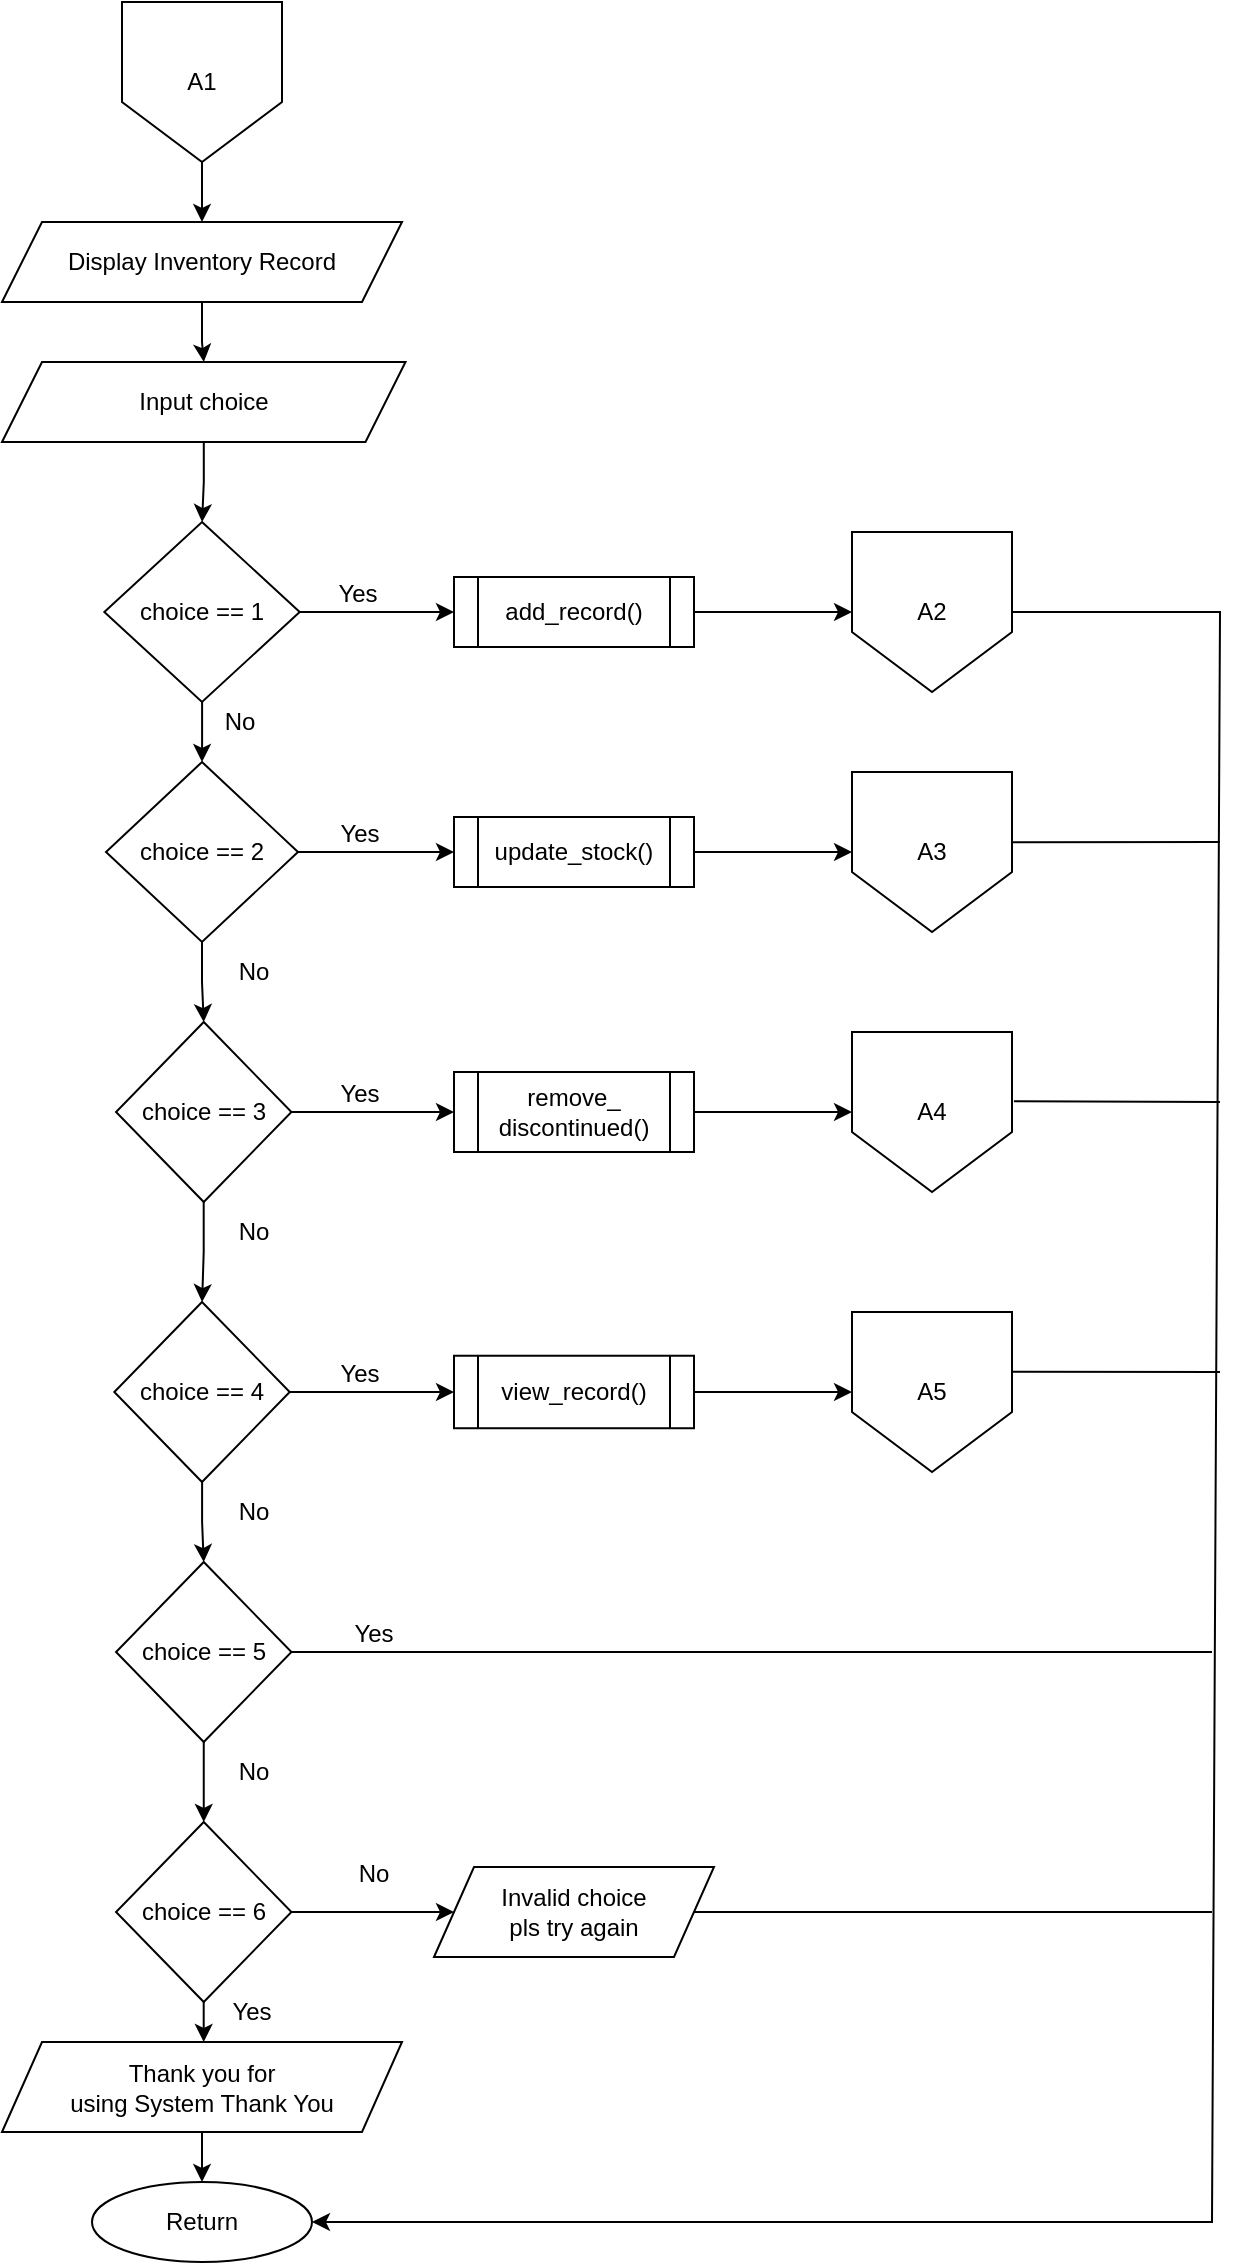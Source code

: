 <mxfile version="26.0.16">
  <diagram name="Page-1" id="ePpPu-dHSNhZjxOqLl06">
    <mxGraphModel dx="895" dy="1154" grid="1" gridSize="10" guides="1" tooltips="1" connect="1" arrows="1" fold="1" page="1" pageScale="1" pageWidth="827" pageHeight="1169" math="0" shadow="0">
      <root>
        <mxCell id="0" />
        <mxCell id="1" parent="0" />
        <mxCell id="IQKo63NXIHQgOwDerFXy-3" value="" style="edgeStyle=orthogonalEdgeStyle;rounded=0;orthogonalLoop=1;jettySize=auto;html=1;" parent="1" source="IQKo63NXIHQgOwDerFXy-1" target="IQKo63NXIHQgOwDerFXy-2" edge="1">
          <mxGeometry relative="1" as="geometry" />
        </mxCell>
        <mxCell id="IQKo63NXIHQgOwDerFXy-1" value="A1" style="shape=offPageConnector;whiteSpace=wrap;html=1;" parent="1" vertex="1">
          <mxGeometry x="190" y="20" width="80" height="80" as="geometry" />
        </mxCell>
        <mxCell id="IQKo63NXIHQgOwDerFXy-5" value="" style="edgeStyle=orthogonalEdgeStyle;rounded=0;orthogonalLoop=1;jettySize=auto;html=1;" parent="1" source="IQKo63NXIHQgOwDerFXy-2" target="IQKo63NXIHQgOwDerFXy-4" edge="1">
          <mxGeometry relative="1" as="geometry" />
        </mxCell>
        <mxCell id="IQKo63NXIHQgOwDerFXy-2" value="Display Inventory Record" style="shape=parallelogram;perimeter=parallelogramPerimeter;whiteSpace=wrap;html=1;fixedSize=1;" parent="1" vertex="1">
          <mxGeometry x="130" y="130" width="200" height="40" as="geometry" />
        </mxCell>
        <mxCell id="IQKo63NXIHQgOwDerFXy-8" value="" style="edgeStyle=orthogonalEdgeStyle;rounded=0;orthogonalLoop=1;jettySize=auto;html=1;" parent="1" source="IQKo63NXIHQgOwDerFXy-4" target="IQKo63NXIHQgOwDerFXy-7" edge="1">
          <mxGeometry relative="1" as="geometry" />
        </mxCell>
        <mxCell id="IQKo63NXIHQgOwDerFXy-4" value="Input choice" style="shape=parallelogram;perimeter=parallelogramPerimeter;whiteSpace=wrap;html=1;fixedSize=1;" parent="1" vertex="1">
          <mxGeometry x="130" y="200" width="201.75" height="40" as="geometry" />
        </mxCell>
        <mxCell id="IQKo63NXIHQgOwDerFXy-10" value="" style="edgeStyle=orthogonalEdgeStyle;rounded=0;orthogonalLoop=1;jettySize=auto;html=1;" parent="1" source="IQKo63NXIHQgOwDerFXy-7" target="IQKo63NXIHQgOwDerFXy-9" edge="1">
          <mxGeometry relative="1" as="geometry" />
        </mxCell>
        <mxCell id="IQKo63NXIHQgOwDerFXy-26" value="" style="edgeStyle=orthogonalEdgeStyle;rounded=0;orthogonalLoop=1;jettySize=auto;html=1;entryX=0;entryY=0.5;entryDx=0;entryDy=0;" parent="1" source="IQKo63NXIHQgOwDerFXy-7" target="IQKo63NXIHQgOwDerFXy-27" edge="1">
          <mxGeometry relative="1" as="geometry">
            <mxPoint x="357.695" y="325.0" as="targetPoint" />
          </mxGeometry>
        </mxCell>
        <mxCell id="IQKo63NXIHQgOwDerFXy-7" value="choice == 1" style="rhombus;whiteSpace=wrap;html=1;" parent="1" vertex="1">
          <mxGeometry x="181.16" y="280" width="97.69" height="90" as="geometry" />
        </mxCell>
        <mxCell id="IQKo63NXIHQgOwDerFXy-12" value="" style="edgeStyle=orthogonalEdgeStyle;rounded=0;orthogonalLoop=1;jettySize=auto;html=1;" parent="1" source="IQKo63NXIHQgOwDerFXy-9" target="IQKo63NXIHQgOwDerFXy-11" edge="1">
          <mxGeometry relative="1" as="geometry" />
        </mxCell>
        <mxCell id="IQKo63NXIHQgOwDerFXy-29" value="" style="edgeStyle=orthogonalEdgeStyle;rounded=0;orthogonalLoop=1;jettySize=auto;html=1;" parent="1" source="IQKo63NXIHQgOwDerFXy-9" target="IQKo63NXIHQgOwDerFXy-28" edge="1">
          <mxGeometry relative="1" as="geometry" />
        </mxCell>
        <mxCell id="IQKo63NXIHQgOwDerFXy-9" value="choice == 2" style="rhombus;whiteSpace=wrap;html=1;" parent="1" vertex="1">
          <mxGeometry x="182" y="400" width="96" height="90" as="geometry" />
        </mxCell>
        <mxCell id="IQKo63NXIHQgOwDerFXy-14" value="" style="edgeStyle=orthogonalEdgeStyle;rounded=0;orthogonalLoop=1;jettySize=auto;html=1;" parent="1" source="IQKo63NXIHQgOwDerFXy-11" target="IQKo63NXIHQgOwDerFXy-13" edge="1">
          <mxGeometry relative="1" as="geometry" />
        </mxCell>
        <mxCell id="IQKo63NXIHQgOwDerFXy-31" value="" style="edgeStyle=orthogonalEdgeStyle;rounded=0;orthogonalLoop=1;jettySize=auto;html=1;" parent="1" source="IQKo63NXIHQgOwDerFXy-11" target="IQKo63NXIHQgOwDerFXy-30" edge="1">
          <mxGeometry relative="1" as="geometry" />
        </mxCell>
        <mxCell id="IQKo63NXIHQgOwDerFXy-11" value="choice == 3" style="rhombus;whiteSpace=wrap;html=1;" parent="1" vertex="1">
          <mxGeometry x="187.03" y="530" width="87.69" height="90" as="geometry" />
        </mxCell>
        <mxCell id="IQKo63NXIHQgOwDerFXy-16" value="" style="edgeStyle=orthogonalEdgeStyle;rounded=0;orthogonalLoop=1;jettySize=auto;html=1;" parent="1" source="IQKo63NXIHQgOwDerFXy-13" target="IQKo63NXIHQgOwDerFXy-15" edge="1">
          <mxGeometry relative="1" as="geometry" />
        </mxCell>
        <mxCell id="IQKo63NXIHQgOwDerFXy-33" value="" style="edgeStyle=orthogonalEdgeStyle;rounded=0;orthogonalLoop=1;jettySize=auto;html=1;" parent="1" source="IQKo63NXIHQgOwDerFXy-13" target="IQKo63NXIHQgOwDerFXy-32" edge="1">
          <mxGeometry relative="1" as="geometry" />
        </mxCell>
        <mxCell id="IQKo63NXIHQgOwDerFXy-13" value="choice == 4" style="rhombus;whiteSpace=wrap;html=1;" parent="1" vertex="1">
          <mxGeometry x="186.16" y="670" width="87.69" height="90" as="geometry" />
        </mxCell>
        <mxCell id="IQKo63NXIHQgOwDerFXy-18" value="" style="edgeStyle=orthogonalEdgeStyle;rounded=0;orthogonalLoop=1;jettySize=auto;html=1;" parent="1" source="IQKo63NXIHQgOwDerFXy-15" target="IQKo63NXIHQgOwDerFXy-17" edge="1">
          <mxGeometry relative="1" as="geometry" />
        </mxCell>
        <mxCell id="IQKo63NXIHQgOwDerFXy-15" value="choice == 5" style="rhombus;whiteSpace=wrap;html=1;" parent="1" vertex="1">
          <mxGeometry x="187.03" y="800" width="87.69" height="90" as="geometry" />
        </mxCell>
        <mxCell id="IQKo63NXIHQgOwDerFXy-36" value="" style="edgeStyle=orthogonalEdgeStyle;rounded=0;orthogonalLoop=1;jettySize=auto;html=1;" parent="1" source="IQKo63NXIHQgOwDerFXy-17" target="IQKo63NXIHQgOwDerFXy-35" edge="1">
          <mxGeometry relative="1" as="geometry" />
        </mxCell>
        <mxCell id="Z7cSm4-CHYU7oi6Hj0iT-25" value="" style="edgeStyle=orthogonalEdgeStyle;rounded=0;orthogonalLoop=1;jettySize=auto;html=1;" edge="1" parent="1" source="IQKo63NXIHQgOwDerFXy-17" target="Z7cSm4-CHYU7oi6Hj0iT-22">
          <mxGeometry relative="1" as="geometry" />
        </mxCell>
        <mxCell id="IQKo63NXIHQgOwDerFXy-17" value="choice == 6" style="rhombus;whiteSpace=wrap;html=1;" parent="1" vertex="1">
          <mxGeometry x="187.03" y="930" width="87.69" height="90" as="geometry" />
        </mxCell>
        <mxCell id="IQKo63NXIHQgOwDerFXy-24" value="Return" style="ellipse;whiteSpace=wrap;html=1;" parent="1" vertex="1">
          <mxGeometry x="175" y="1110" width="110" height="40" as="geometry" />
        </mxCell>
        <mxCell id="Z7cSm4-CHYU7oi6Hj0iT-3" value="" style="edgeStyle=orthogonalEdgeStyle;rounded=0;orthogonalLoop=1;jettySize=auto;html=1;" edge="1" parent="1" source="IQKo63NXIHQgOwDerFXy-27" target="Z7cSm4-CHYU7oi6Hj0iT-1">
          <mxGeometry relative="1" as="geometry" />
        </mxCell>
        <mxCell id="IQKo63NXIHQgOwDerFXy-27" value="add_record()" style="shape=process;whiteSpace=wrap;html=1;backgroundOutline=1;" parent="1" vertex="1">
          <mxGeometry x="356" y="307.5" width="120" height="35" as="geometry" />
        </mxCell>
        <mxCell id="Z7cSm4-CHYU7oi6Hj0iT-7" value="" style="edgeStyle=orthogonalEdgeStyle;rounded=0;orthogonalLoop=1;jettySize=auto;html=1;" edge="1" parent="1" source="IQKo63NXIHQgOwDerFXy-28" target="Z7cSm4-CHYU7oi6Hj0iT-2">
          <mxGeometry relative="1" as="geometry" />
        </mxCell>
        <mxCell id="IQKo63NXIHQgOwDerFXy-28" value="update_stock()" style="shape=process;whiteSpace=wrap;html=1;backgroundOutline=1;" parent="1" vertex="1">
          <mxGeometry x="356" y="427.5" width="120" height="35" as="geometry" />
        </mxCell>
        <mxCell id="Z7cSm4-CHYU7oi6Hj0iT-5" value="" style="edgeStyle=orthogonalEdgeStyle;rounded=0;orthogonalLoop=1;jettySize=auto;html=1;" edge="1" parent="1" source="IQKo63NXIHQgOwDerFXy-30" target="Z7cSm4-CHYU7oi6Hj0iT-4">
          <mxGeometry relative="1" as="geometry" />
        </mxCell>
        <mxCell id="IQKo63NXIHQgOwDerFXy-30" value="remove_&lt;br&gt;discontinued()" style="shape=process;whiteSpace=wrap;html=1;backgroundOutline=1;" parent="1" vertex="1">
          <mxGeometry x="356" y="555" width="120" height="40" as="geometry" />
        </mxCell>
        <mxCell id="Z7cSm4-CHYU7oi6Hj0iT-9" value="" style="edgeStyle=orthogonalEdgeStyle;rounded=0;orthogonalLoop=1;jettySize=auto;html=1;" edge="1" parent="1" source="IQKo63NXIHQgOwDerFXy-32" target="Z7cSm4-CHYU7oi6Hj0iT-8">
          <mxGeometry relative="1" as="geometry" />
        </mxCell>
        <mxCell id="IQKo63NXIHQgOwDerFXy-32" value="view_record()" style="shape=process;whiteSpace=wrap;html=1;backgroundOutline=1;" parent="1" vertex="1">
          <mxGeometry x="356" y="696.87" width="120" height="36.25" as="geometry" />
        </mxCell>
        <mxCell id="IQKo63NXIHQgOwDerFXy-35" value="Invalid choice &lt;br&gt;pls try again" style="shape=parallelogram;perimeter=parallelogramPerimeter;whiteSpace=wrap;html=1;fixedSize=1;" parent="1" vertex="1">
          <mxGeometry x="346" y="952.5" width="140" height="45" as="geometry" />
        </mxCell>
        <mxCell id="IQKo63NXIHQgOwDerFXy-42" value="" style="endArrow=none;html=1;rounded=0;exitX=1;exitY=0.5;exitDx=0;exitDy=0;" parent="1" source="IQKo63NXIHQgOwDerFXy-15" edge="1">
          <mxGeometry width="50" height="50" relative="1" as="geometry">
            <mxPoint x="436" y="910" as="sourcePoint" />
            <mxPoint x="735" y="845" as="targetPoint" />
            <Array as="points" />
          </mxGeometry>
        </mxCell>
        <mxCell id="IQKo63NXIHQgOwDerFXy-43" value="" style="endArrow=none;html=1;rounded=0;exitX=1;exitY=0.5;exitDx=0;exitDy=0;" parent="1" source="IQKo63NXIHQgOwDerFXy-35" edge="1">
          <mxGeometry width="50" height="50" relative="1" as="geometry">
            <mxPoint x="456" y="930" as="sourcePoint" />
            <mxPoint x="735" y="975" as="targetPoint" />
          </mxGeometry>
        </mxCell>
        <mxCell id="Z7cSm4-CHYU7oi6Hj0iT-1" value="A2" style="shape=offPageConnector;whiteSpace=wrap;html=1;" vertex="1" parent="1">
          <mxGeometry x="555" y="285" width="80" height="80" as="geometry" />
        </mxCell>
        <mxCell id="Z7cSm4-CHYU7oi6Hj0iT-2" value="A3" style="shape=offPageConnector;whiteSpace=wrap;html=1;" vertex="1" parent="1">
          <mxGeometry x="555" y="405" width="80" height="80" as="geometry" />
        </mxCell>
        <mxCell id="Z7cSm4-CHYU7oi6Hj0iT-4" value="A4" style="shape=offPageConnector;whiteSpace=wrap;html=1;" vertex="1" parent="1">
          <mxGeometry x="555" y="535" width="80" height="80" as="geometry" />
        </mxCell>
        <mxCell id="Z7cSm4-CHYU7oi6Hj0iT-8" value="A5" style="shape=offPageConnector;whiteSpace=wrap;html=1;" vertex="1" parent="1">
          <mxGeometry x="555" y="674.99" width="80" height="80" as="geometry" />
        </mxCell>
        <mxCell id="Z7cSm4-CHYU7oi6Hj0iT-11" value="" style="endArrow=classic;html=1;rounded=0;exitX=1;exitY=0.5;exitDx=0;exitDy=0;entryX=1;entryY=0.5;entryDx=0;entryDy=0;" edge="1" parent="1" source="Z7cSm4-CHYU7oi6Hj0iT-1" target="IQKo63NXIHQgOwDerFXy-24">
          <mxGeometry width="50" height="50" relative="1" as="geometry">
            <mxPoint x="555" y="390" as="sourcePoint" />
            <mxPoint x="605" y="340" as="targetPoint" />
            <Array as="points">
              <mxPoint x="739" y="325" />
              <mxPoint x="735" y="1130" />
            </Array>
          </mxGeometry>
        </mxCell>
        <mxCell id="Z7cSm4-CHYU7oi6Hj0iT-12" value="" style="endArrow=none;html=1;rounded=0;exitX=0.996;exitY=0.439;exitDx=0;exitDy=0;exitPerimeter=0;" edge="1" parent="1" source="Z7cSm4-CHYU7oi6Hj0iT-2">
          <mxGeometry width="50" height="50" relative="1" as="geometry">
            <mxPoint x="635" y="480" as="sourcePoint" />
            <mxPoint x="739" y="440" as="targetPoint" />
          </mxGeometry>
        </mxCell>
        <mxCell id="Z7cSm4-CHYU7oi6Hj0iT-13" value="" style="endArrow=none;html=1;rounded=0;exitX=1.012;exitY=0.433;exitDx=0;exitDy=0;exitPerimeter=0;" edge="1" parent="1" source="Z7cSm4-CHYU7oi6Hj0iT-4">
          <mxGeometry width="50" height="50" relative="1" as="geometry">
            <mxPoint x="685" y="670" as="sourcePoint" />
            <mxPoint x="739" y="570" as="targetPoint" />
          </mxGeometry>
        </mxCell>
        <mxCell id="Z7cSm4-CHYU7oi6Hj0iT-14" value="" style="endArrow=none;html=1;rounded=0;exitX=1;exitY=0.374;exitDx=0;exitDy=0;exitPerimeter=0;" edge="1" parent="1" source="Z7cSm4-CHYU7oi6Hj0iT-8">
          <mxGeometry width="50" height="50" relative="1" as="geometry">
            <mxPoint x="685" y="770" as="sourcePoint" />
            <mxPoint x="739" y="705" as="targetPoint" />
          </mxGeometry>
        </mxCell>
        <mxCell id="Z7cSm4-CHYU7oi6Hj0iT-15" value="Yes" style="text;html=1;align=center;verticalAlign=middle;whiteSpace=wrap;rounded=0;" vertex="1" parent="1">
          <mxGeometry x="278" y="301" width="60" height="30" as="geometry" />
        </mxCell>
        <mxCell id="Z7cSm4-CHYU7oi6Hj0iT-16" value="Yes" style="text;html=1;align=center;verticalAlign=middle;whiteSpace=wrap;rounded=0;" vertex="1" parent="1">
          <mxGeometry x="278.85" y="421" width="60" height="30" as="geometry" />
        </mxCell>
        <mxCell id="Z7cSm4-CHYU7oi6Hj0iT-17" value="Yes" style="text;html=1;align=center;verticalAlign=middle;whiteSpace=wrap;rounded=0;" vertex="1" parent="1">
          <mxGeometry x="278.85" y="551" width="60" height="30" as="geometry" />
        </mxCell>
        <mxCell id="Z7cSm4-CHYU7oi6Hj0iT-18" value="Yes" style="text;html=1;align=center;verticalAlign=middle;whiteSpace=wrap;rounded=0;" vertex="1" parent="1">
          <mxGeometry x="278.85" y="691" width="60" height="30" as="geometry" />
        </mxCell>
        <mxCell id="Z7cSm4-CHYU7oi6Hj0iT-19" value="Yes" style="text;html=1;align=center;verticalAlign=middle;whiteSpace=wrap;rounded=0;" vertex="1" parent="1">
          <mxGeometry x="285.88" y="821" width="60" height="30" as="geometry" />
        </mxCell>
        <mxCell id="Z7cSm4-CHYU7oi6Hj0iT-20" value="No" style="text;html=1;align=center;verticalAlign=middle;whiteSpace=wrap;rounded=0;" vertex="1" parent="1">
          <mxGeometry x="285.88" y="941" width="60" height="30" as="geometry" />
        </mxCell>
        <mxCell id="Z7cSm4-CHYU7oi6Hj0iT-21" value="No" style="text;html=1;align=center;verticalAlign=middle;whiteSpace=wrap;rounded=0;" vertex="1" parent="1">
          <mxGeometry x="225.88" y="890" width="60" height="30" as="geometry" />
        </mxCell>
        <mxCell id="Z7cSm4-CHYU7oi6Hj0iT-26" value="" style="edgeStyle=orthogonalEdgeStyle;rounded=0;orthogonalLoop=1;jettySize=auto;html=1;" edge="1" parent="1" source="Z7cSm4-CHYU7oi6Hj0iT-22" target="IQKo63NXIHQgOwDerFXy-24">
          <mxGeometry relative="1" as="geometry" />
        </mxCell>
        <mxCell id="Z7cSm4-CHYU7oi6Hj0iT-22" value="Thank you for &lt;br&gt;using System Thank You" style="shape=parallelogram;perimeter=parallelogramPerimeter;whiteSpace=wrap;html=1;fixedSize=1;" vertex="1" parent="1">
          <mxGeometry x="130" y="1040" width="200" height="45" as="geometry" />
        </mxCell>
        <mxCell id="Z7cSm4-CHYU7oi6Hj0iT-27" value="Yes" style="text;html=1;align=center;verticalAlign=middle;whiteSpace=wrap;rounded=0;" vertex="1" parent="1">
          <mxGeometry x="225" y="1010" width="60" height="30" as="geometry" />
        </mxCell>
        <mxCell id="Z7cSm4-CHYU7oi6Hj0iT-28" value="No" style="text;html=1;align=center;verticalAlign=middle;whiteSpace=wrap;rounded=0;" vertex="1" parent="1">
          <mxGeometry x="225.88" y="760" width="60" height="30" as="geometry" />
        </mxCell>
        <mxCell id="Z7cSm4-CHYU7oi6Hj0iT-29" value="No" style="text;html=1;align=center;verticalAlign=middle;whiteSpace=wrap;rounded=0;" vertex="1" parent="1">
          <mxGeometry x="225.88" y="620" width="60" height="30" as="geometry" />
        </mxCell>
        <mxCell id="Z7cSm4-CHYU7oi6Hj0iT-30" value="No" style="text;html=1;align=center;verticalAlign=middle;whiteSpace=wrap;rounded=0;" vertex="1" parent="1">
          <mxGeometry x="225.88" y="490" width="60" height="30" as="geometry" />
        </mxCell>
        <mxCell id="Z7cSm4-CHYU7oi6Hj0iT-31" value="No" style="text;html=1;align=center;verticalAlign=middle;whiteSpace=wrap;rounded=0;" vertex="1" parent="1">
          <mxGeometry x="218.85" y="365" width="60" height="30" as="geometry" />
        </mxCell>
      </root>
    </mxGraphModel>
  </diagram>
</mxfile>
